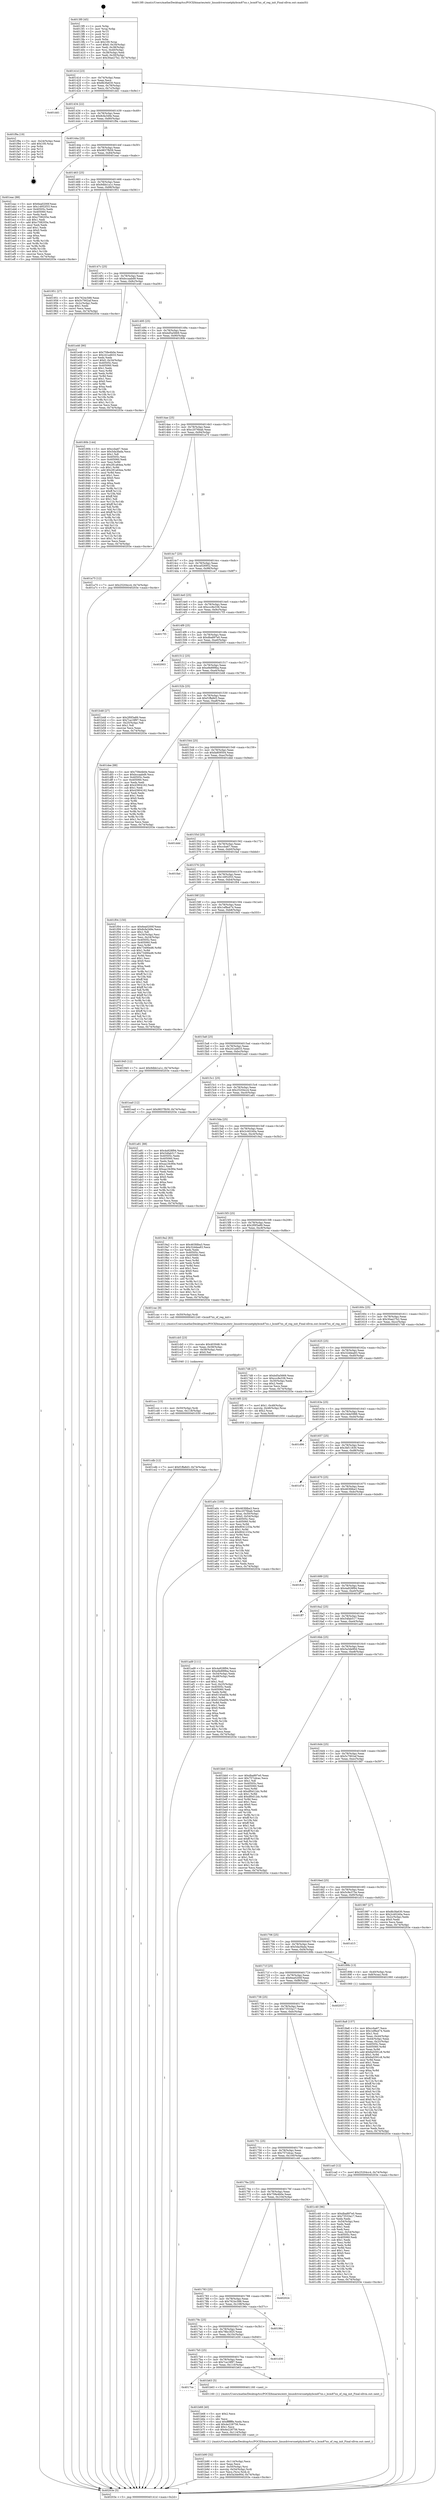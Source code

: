 digraph "0x4013f0" {
  label = "0x4013f0 (/mnt/c/Users/mathe/Desktop/tcc/POCII/binaries/extr_linuxdriversnetphybcm87xx.c_bcm87xx_of_reg_init_Final-ollvm.out::main(0))"
  labelloc = "t"
  node[shape=record]

  Entry [label="",width=0.3,height=0.3,shape=circle,fillcolor=black,style=filled]
  "0x40141d" [label="{
     0x40141d [23]\l
     | [instrs]\l
     &nbsp;&nbsp;0x40141d \<+3\>: mov -0x74(%rbp),%eax\l
     &nbsp;&nbsp;0x401420 \<+2\>: mov %eax,%ecx\l
     &nbsp;&nbsp;0x401422 \<+6\>: sub $0x8b3fa630,%ecx\l
     &nbsp;&nbsp;0x401428 \<+3\>: mov %eax,-0x78(%rbp)\l
     &nbsp;&nbsp;0x40142b \<+3\>: mov %ecx,-0x7c(%rbp)\l
     &nbsp;&nbsp;0x40142e \<+6\>: je 0000000000401dd1 \<main+0x9e1\>\l
  }"]
  "0x401dd1" [label="{
     0x401dd1\l
  }", style=dashed]
  "0x401434" [label="{
     0x401434 [22]\l
     | [instrs]\l
     &nbsp;&nbsp;0x401434 \<+5\>: jmp 0000000000401439 \<main+0x49\>\l
     &nbsp;&nbsp;0x401439 \<+3\>: mov -0x78(%rbp),%eax\l
     &nbsp;&nbsp;0x40143c \<+5\>: sub $0x8cfa349e,%eax\l
     &nbsp;&nbsp;0x401441 \<+3\>: mov %eax,-0x80(%rbp)\l
     &nbsp;&nbsp;0x401444 \<+6\>: je 0000000000401f9a \<main+0xbaa\>\l
  }"]
  Exit [label="",width=0.3,height=0.3,shape=circle,fillcolor=black,style=filled,peripheries=2]
  "0x401f9a" [label="{
     0x401f9a [19]\l
     | [instrs]\l
     &nbsp;&nbsp;0x401f9a \<+3\>: mov -0x24(%rbp),%eax\l
     &nbsp;&nbsp;0x401f9d \<+7\>: add $0x100,%rsp\l
     &nbsp;&nbsp;0x401fa4 \<+1\>: pop %rbx\l
     &nbsp;&nbsp;0x401fa5 \<+2\>: pop %r12\l
     &nbsp;&nbsp;0x401fa7 \<+2\>: pop %r14\l
     &nbsp;&nbsp;0x401fa9 \<+2\>: pop %r15\l
     &nbsp;&nbsp;0x401fab \<+1\>: pop %rbp\l
     &nbsp;&nbsp;0x401fac \<+1\>: ret\l
  }"]
  "0x40144a" [label="{
     0x40144a [25]\l
     | [instrs]\l
     &nbsp;&nbsp;0x40144a \<+5\>: jmp 000000000040144f \<main+0x5f\>\l
     &nbsp;&nbsp;0x40144f \<+3\>: mov -0x78(%rbp),%eax\l
     &nbsp;&nbsp;0x401452 \<+5\>: sub $0x9837fb59,%eax\l
     &nbsp;&nbsp;0x401457 \<+6\>: mov %eax,-0x84(%rbp)\l
     &nbsp;&nbsp;0x40145d \<+6\>: je 0000000000401eac \<main+0xabc\>\l
  }"]
  "0x401cdb" [label="{
     0x401cdb [12]\l
     | [instrs]\l
     &nbsp;&nbsp;0x401cdb \<+7\>: movl $0xf1ffa8d3,-0x74(%rbp)\l
     &nbsp;&nbsp;0x401ce2 \<+5\>: jmp 000000000040203e \<main+0xc4e\>\l
  }"]
  "0x401eac" [label="{
     0x401eac [88]\l
     | [instrs]\l
     &nbsp;&nbsp;0x401eac \<+5\>: mov $0x6ea0200f,%eax\l
     &nbsp;&nbsp;0x401eb1 \<+5\>: mov $0x14952f33,%ecx\l
     &nbsp;&nbsp;0x401eb6 \<+7\>: mov 0x40505c,%edx\l
     &nbsp;&nbsp;0x401ebd \<+7\>: mov 0x405060,%esi\l
     &nbsp;&nbsp;0x401ec4 \<+2\>: mov %edx,%edi\l
     &nbsp;&nbsp;0x401ec6 \<+6\>: sub $0xc708205e,%edi\l
     &nbsp;&nbsp;0x401ecc \<+3\>: sub $0x1,%edi\l
     &nbsp;&nbsp;0x401ecf \<+6\>: add $0xc708205e,%edi\l
     &nbsp;&nbsp;0x401ed5 \<+3\>: imul %edi,%edx\l
     &nbsp;&nbsp;0x401ed8 \<+3\>: and $0x1,%edx\l
     &nbsp;&nbsp;0x401edb \<+3\>: cmp $0x0,%edx\l
     &nbsp;&nbsp;0x401ede \<+4\>: sete %r8b\l
     &nbsp;&nbsp;0x401ee2 \<+3\>: cmp $0xa,%esi\l
     &nbsp;&nbsp;0x401ee5 \<+4\>: setl %r9b\l
     &nbsp;&nbsp;0x401ee9 \<+3\>: mov %r8b,%r10b\l
     &nbsp;&nbsp;0x401eec \<+3\>: and %r9b,%r10b\l
     &nbsp;&nbsp;0x401eef \<+3\>: xor %r9b,%r8b\l
     &nbsp;&nbsp;0x401ef2 \<+3\>: or %r8b,%r10b\l
     &nbsp;&nbsp;0x401ef5 \<+4\>: test $0x1,%r10b\l
     &nbsp;&nbsp;0x401ef9 \<+3\>: cmovne %ecx,%eax\l
     &nbsp;&nbsp;0x401efc \<+3\>: mov %eax,-0x74(%rbp)\l
     &nbsp;&nbsp;0x401eff \<+5\>: jmp 000000000040203e \<main+0xc4e\>\l
  }"]
  "0x401463" [label="{
     0x401463 [25]\l
     | [instrs]\l
     &nbsp;&nbsp;0x401463 \<+5\>: jmp 0000000000401468 \<main+0x78\>\l
     &nbsp;&nbsp;0x401468 \<+3\>: mov -0x78(%rbp),%eax\l
     &nbsp;&nbsp;0x40146b \<+5\>: sub $0x9dbb1a1c,%eax\l
     &nbsp;&nbsp;0x401470 \<+6\>: mov %eax,-0x88(%rbp)\l
     &nbsp;&nbsp;0x401476 \<+6\>: je 0000000000401951 \<main+0x561\>\l
  }"]
  "0x401ccc" [label="{
     0x401ccc [15]\l
     | [instrs]\l
     &nbsp;&nbsp;0x401ccc \<+4\>: mov -0x50(%rbp),%rdi\l
     &nbsp;&nbsp;0x401cd0 \<+6\>: mov %eax,-0x118(%rbp)\l
     &nbsp;&nbsp;0x401cd6 \<+5\>: call 0000000000401030 \<free@plt\>\l
     | [calls]\l
     &nbsp;&nbsp;0x401030 \{1\} (unknown)\l
  }"]
  "0x401951" [label="{
     0x401951 [27]\l
     | [instrs]\l
     &nbsp;&nbsp;0x401951 \<+5\>: mov $0x7624c588,%eax\l
     &nbsp;&nbsp;0x401956 \<+5\>: mov $0x5c7902af,%ecx\l
     &nbsp;&nbsp;0x40195b \<+3\>: mov -0x2c(%rbp),%edx\l
     &nbsp;&nbsp;0x40195e \<+3\>: cmp $0x1,%edx\l
     &nbsp;&nbsp;0x401961 \<+3\>: cmovl %ecx,%eax\l
     &nbsp;&nbsp;0x401964 \<+3\>: mov %eax,-0x74(%rbp)\l
     &nbsp;&nbsp;0x401967 \<+5\>: jmp 000000000040203e \<main+0xc4e\>\l
  }"]
  "0x40147c" [label="{
     0x40147c [25]\l
     | [instrs]\l
     &nbsp;&nbsp;0x40147c \<+5\>: jmp 0000000000401481 \<main+0x91\>\l
     &nbsp;&nbsp;0x401481 \<+3\>: mov -0x78(%rbp),%eax\l
     &nbsp;&nbsp;0x401484 \<+5\>: sub $0xbccaabd9,%eax\l
     &nbsp;&nbsp;0x401489 \<+6\>: mov %eax,-0x8c(%rbp)\l
     &nbsp;&nbsp;0x40148f \<+6\>: je 0000000000401e46 \<main+0xa56\>\l
  }"]
  "0x401cb5" [label="{
     0x401cb5 [23]\l
     | [instrs]\l
     &nbsp;&nbsp;0x401cb5 \<+10\>: movabs $0x4030d6,%rdi\l
     &nbsp;&nbsp;0x401cbf \<+3\>: mov %eax,-0x58(%rbp)\l
     &nbsp;&nbsp;0x401cc2 \<+3\>: mov -0x58(%rbp),%esi\l
     &nbsp;&nbsp;0x401cc5 \<+2\>: mov $0x0,%al\l
     &nbsp;&nbsp;0x401cc7 \<+5\>: call 0000000000401040 \<printf@plt\>\l
     | [calls]\l
     &nbsp;&nbsp;0x401040 \{1\} (unknown)\l
  }"]
  "0x401e46" [label="{
     0x401e46 [90]\l
     | [instrs]\l
     &nbsp;&nbsp;0x401e46 \<+5\>: mov $0x758e4b0e,%eax\l
     &nbsp;&nbsp;0x401e4b \<+5\>: mov $0x241a4633,%ecx\l
     &nbsp;&nbsp;0x401e50 \<+2\>: xor %edx,%edx\l
     &nbsp;&nbsp;0x401e52 \<+7\>: movl $0x0,-0x34(%rbp)\l
     &nbsp;&nbsp;0x401e59 \<+7\>: mov 0x40505c,%esi\l
     &nbsp;&nbsp;0x401e60 \<+7\>: mov 0x405060,%edi\l
     &nbsp;&nbsp;0x401e67 \<+3\>: sub $0x1,%edx\l
     &nbsp;&nbsp;0x401e6a \<+3\>: mov %esi,%r8d\l
     &nbsp;&nbsp;0x401e6d \<+3\>: add %edx,%r8d\l
     &nbsp;&nbsp;0x401e70 \<+4\>: imul %r8d,%esi\l
     &nbsp;&nbsp;0x401e74 \<+3\>: and $0x1,%esi\l
     &nbsp;&nbsp;0x401e77 \<+3\>: cmp $0x0,%esi\l
     &nbsp;&nbsp;0x401e7a \<+4\>: sete %r9b\l
     &nbsp;&nbsp;0x401e7e \<+3\>: cmp $0xa,%edi\l
     &nbsp;&nbsp;0x401e81 \<+4\>: setl %r10b\l
     &nbsp;&nbsp;0x401e85 \<+3\>: mov %r9b,%r11b\l
     &nbsp;&nbsp;0x401e88 \<+3\>: and %r10b,%r11b\l
     &nbsp;&nbsp;0x401e8b \<+3\>: xor %r10b,%r9b\l
     &nbsp;&nbsp;0x401e8e \<+3\>: or %r9b,%r11b\l
     &nbsp;&nbsp;0x401e91 \<+4\>: test $0x1,%r11b\l
     &nbsp;&nbsp;0x401e95 \<+3\>: cmovne %ecx,%eax\l
     &nbsp;&nbsp;0x401e98 \<+3\>: mov %eax,-0x74(%rbp)\l
     &nbsp;&nbsp;0x401e9b \<+5\>: jmp 000000000040203e \<main+0xc4e\>\l
  }"]
  "0x401495" [label="{
     0x401495 [25]\l
     | [instrs]\l
     &nbsp;&nbsp;0x401495 \<+5\>: jmp 000000000040149a \<main+0xaa\>\l
     &nbsp;&nbsp;0x40149a \<+3\>: mov -0x78(%rbp),%eax\l
     &nbsp;&nbsp;0x40149d \<+5\>: sub $0xbd5a5669,%eax\l
     &nbsp;&nbsp;0x4014a2 \<+6\>: mov %eax,-0x90(%rbp)\l
     &nbsp;&nbsp;0x4014a8 \<+6\>: je 000000000040180b \<main+0x41b\>\l
  }"]
  "0x401b90" [label="{
     0x401b90 [32]\l
     | [instrs]\l
     &nbsp;&nbsp;0x401b90 \<+6\>: mov -0x114(%rbp),%ecx\l
     &nbsp;&nbsp;0x401b96 \<+3\>: imul %eax,%ecx\l
     &nbsp;&nbsp;0x401b99 \<+4\>: mov -0x50(%rbp),%rsi\l
     &nbsp;&nbsp;0x401b9d \<+4\>: movslq -0x54(%rbp),%rdi\l
     &nbsp;&nbsp;0x401ba1 \<+3\>: mov %ecx,(%rsi,%rdi,4)\l
     &nbsp;&nbsp;0x401ba4 \<+7\>: movl $0x5a3de90d,-0x74(%rbp)\l
     &nbsp;&nbsp;0x401bab \<+5\>: jmp 000000000040203e \<main+0xc4e\>\l
  }"]
  "0x40180b" [label="{
     0x40180b [144]\l
     | [instrs]\l
     &nbsp;&nbsp;0x40180b \<+5\>: mov $0xccba67,%eax\l
     &nbsp;&nbsp;0x401810 \<+5\>: mov $0x5da3fada,%ecx\l
     &nbsp;&nbsp;0x401815 \<+2\>: mov $0x1,%dl\l
     &nbsp;&nbsp;0x401817 \<+7\>: mov 0x40505c,%esi\l
     &nbsp;&nbsp;0x40181e \<+7\>: mov 0x405060,%edi\l
     &nbsp;&nbsp;0x401825 \<+3\>: mov %esi,%r8d\l
     &nbsp;&nbsp;0x401828 \<+7\>: sub $0x281a64ea,%r8d\l
     &nbsp;&nbsp;0x40182f \<+4\>: sub $0x1,%r8d\l
     &nbsp;&nbsp;0x401833 \<+7\>: add $0x281a64ea,%r8d\l
     &nbsp;&nbsp;0x40183a \<+4\>: imul %r8d,%esi\l
     &nbsp;&nbsp;0x40183e \<+3\>: and $0x1,%esi\l
     &nbsp;&nbsp;0x401841 \<+3\>: cmp $0x0,%esi\l
     &nbsp;&nbsp;0x401844 \<+4\>: sete %r9b\l
     &nbsp;&nbsp;0x401848 \<+3\>: cmp $0xa,%edi\l
     &nbsp;&nbsp;0x40184b \<+4\>: setl %r10b\l
     &nbsp;&nbsp;0x40184f \<+3\>: mov %r9b,%r11b\l
     &nbsp;&nbsp;0x401852 \<+4\>: xor $0xff,%r11b\l
     &nbsp;&nbsp;0x401856 \<+3\>: mov %r10b,%bl\l
     &nbsp;&nbsp;0x401859 \<+3\>: xor $0xff,%bl\l
     &nbsp;&nbsp;0x40185c \<+3\>: xor $0x1,%dl\l
     &nbsp;&nbsp;0x40185f \<+3\>: mov %r11b,%r14b\l
     &nbsp;&nbsp;0x401862 \<+4\>: and $0xff,%r14b\l
     &nbsp;&nbsp;0x401866 \<+3\>: and %dl,%r9b\l
     &nbsp;&nbsp;0x401869 \<+3\>: mov %bl,%r15b\l
     &nbsp;&nbsp;0x40186c \<+4\>: and $0xff,%r15b\l
     &nbsp;&nbsp;0x401870 \<+3\>: and %dl,%r10b\l
     &nbsp;&nbsp;0x401873 \<+3\>: or %r9b,%r14b\l
     &nbsp;&nbsp;0x401876 \<+3\>: or %r10b,%r15b\l
     &nbsp;&nbsp;0x401879 \<+3\>: xor %r15b,%r14b\l
     &nbsp;&nbsp;0x40187c \<+3\>: or %bl,%r11b\l
     &nbsp;&nbsp;0x40187f \<+4\>: xor $0xff,%r11b\l
     &nbsp;&nbsp;0x401883 \<+3\>: or $0x1,%dl\l
     &nbsp;&nbsp;0x401886 \<+3\>: and %dl,%r11b\l
     &nbsp;&nbsp;0x401889 \<+3\>: or %r11b,%r14b\l
     &nbsp;&nbsp;0x40188c \<+4\>: test $0x1,%r14b\l
     &nbsp;&nbsp;0x401890 \<+3\>: cmovne %ecx,%eax\l
     &nbsp;&nbsp;0x401893 \<+3\>: mov %eax,-0x74(%rbp)\l
     &nbsp;&nbsp;0x401896 \<+5\>: jmp 000000000040203e \<main+0xc4e\>\l
  }"]
  "0x4014ae" [label="{
     0x4014ae [25]\l
     | [instrs]\l
     &nbsp;&nbsp;0x4014ae \<+5\>: jmp 00000000004014b3 \<main+0xc3\>\l
     &nbsp;&nbsp;0x4014b3 \<+3\>: mov -0x78(%rbp),%eax\l
     &nbsp;&nbsp;0x4014b6 \<+5\>: sub $0xc2076bab,%eax\l
     &nbsp;&nbsp;0x4014bb \<+6\>: mov %eax,-0x94(%rbp)\l
     &nbsp;&nbsp;0x4014c1 \<+6\>: je 0000000000401a75 \<main+0x685\>\l
  }"]
  "0x401b68" [label="{
     0x401b68 [40]\l
     | [instrs]\l
     &nbsp;&nbsp;0x401b68 \<+5\>: mov $0x2,%ecx\l
     &nbsp;&nbsp;0x401b6d \<+1\>: cltd\l
     &nbsp;&nbsp;0x401b6e \<+2\>: idiv %ecx\l
     &nbsp;&nbsp;0x401b70 \<+6\>: imul $0xfffffffe,%edx,%ecx\l
     &nbsp;&nbsp;0x401b76 \<+6\>: add $0x4e228756,%ecx\l
     &nbsp;&nbsp;0x401b7c \<+3\>: add $0x1,%ecx\l
     &nbsp;&nbsp;0x401b7f \<+6\>: sub $0x4e228756,%ecx\l
     &nbsp;&nbsp;0x401b85 \<+6\>: mov %ecx,-0x114(%rbp)\l
     &nbsp;&nbsp;0x401b8b \<+5\>: call 0000000000401160 \<next_i\>\l
     | [calls]\l
     &nbsp;&nbsp;0x401160 \{1\} (/mnt/c/Users/mathe/Desktop/tcc/POCII/binaries/extr_linuxdriversnetphybcm87xx.c_bcm87xx_of_reg_init_Final-ollvm.out::next_i)\l
  }"]
  "0x401a75" [label="{
     0x401a75 [12]\l
     | [instrs]\l
     &nbsp;&nbsp;0x401a75 \<+7\>: movl $0x25204cc4,-0x74(%rbp)\l
     &nbsp;&nbsp;0x401a7c \<+5\>: jmp 000000000040203e \<main+0xc4e\>\l
  }"]
  "0x4014c7" [label="{
     0x4014c7 [25]\l
     | [instrs]\l
     &nbsp;&nbsp;0x4014c7 \<+5\>: jmp 00000000004014cc \<main+0xdc\>\l
     &nbsp;&nbsp;0x4014cc \<+3\>: mov -0x78(%rbp),%eax\l
     &nbsp;&nbsp;0x4014cf \<+5\>: sub $0xca026952,%eax\l
     &nbsp;&nbsp;0x4014d4 \<+6\>: mov %eax,-0x98(%rbp)\l
     &nbsp;&nbsp;0x4014da \<+6\>: je 0000000000401ce7 \<main+0x8f7\>\l
  }"]
  "0x4017ce" [label="{
     0x4017ce\l
  }", style=dashed]
  "0x401ce7" [label="{
     0x401ce7\l
  }", style=dashed]
  "0x4014e0" [label="{
     0x4014e0 [25]\l
     | [instrs]\l
     &nbsp;&nbsp;0x4014e0 \<+5\>: jmp 00000000004014e5 \<main+0xf5\>\l
     &nbsp;&nbsp;0x4014e5 \<+3\>: mov -0x78(%rbp),%eax\l
     &nbsp;&nbsp;0x4014e8 \<+5\>: sub $0xccc8e338,%eax\l
     &nbsp;&nbsp;0x4014ed \<+6\>: mov %eax,-0x9c(%rbp)\l
     &nbsp;&nbsp;0x4014f3 \<+6\>: je 00000000004017f3 \<main+0x403\>\l
  }"]
  "0x401b63" [label="{
     0x401b63 [5]\l
     | [instrs]\l
     &nbsp;&nbsp;0x401b63 \<+5\>: call 0000000000401160 \<next_i\>\l
     | [calls]\l
     &nbsp;&nbsp;0x401160 \{1\} (/mnt/c/Users/mathe/Desktop/tcc/POCII/binaries/extr_linuxdriversnetphybcm87xx.c_bcm87xx_of_reg_init_Final-ollvm.out::next_i)\l
  }"]
  "0x4017f3" [label="{
     0x4017f3\l
  }", style=dashed]
  "0x4014f9" [label="{
     0x4014f9 [25]\l
     | [instrs]\l
     &nbsp;&nbsp;0x4014f9 \<+5\>: jmp 00000000004014fe \<main+0x10e\>\l
     &nbsp;&nbsp;0x4014fe \<+3\>: mov -0x78(%rbp),%eax\l
     &nbsp;&nbsp;0x401501 \<+5\>: sub $0xdba897e0,%eax\l
     &nbsp;&nbsp;0x401506 \<+6\>: mov %eax,-0xa0(%rbp)\l
     &nbsp;&nbsp;0x40150c \<+6\>: je 0000000000402003 \<main+0xc13\>\l
  }"]
  "0x4017b5" [label="{
     0x4017b5 [25]\l
     | [instrs]\l
     &nbsp;&nbsp;0x4017b5 \<+5\>: jmp 00000000004017ba \<main+0x3ca\>\l
     &nbsp;&nbsp;0x4017ba \<+3\>: mov -0x78(%rbp),%eax\l
     &nbsp;&nbsp;0x4017bd \<+5\>: sub $0x7ca19f97,%eax\l
     &nbsp;&nbsp;0x4017c2 \<+6\>: mov %eax,-0x110(%rbp)\l
     &nbsp;&nbsp;0x4017c8 \<+6\>: je 0000000000401b63 \<main+0x773\>\l
  }"]
  "0x402003" [label="{
     0x402003\l
  }", style=dashed]
  "0x401512" [label="{
     0x401512 [25]\l
     | [instrs]\l
     &nbsp;&nbsp;0x401512 \<+5\>: jmp 0000000000401517 \<main+0x127\>\l
     &nbsp;&nbsp;0x401517 \<+3\>: mov -0x78(%rbp),%eax\l
     &nbsp;&nbsp;0x40151a \<+5\>: sub $0xe9e899ba,%eax\l
     &nbsp;&nbsp;0x40151f \<+6\>: mov %eax,-0xa4(%rbp)\l
     &nbsp;&nbsp;0x401525 \<+6\>: je 0000000000401b48 \<main+0x758\>\l
  }"]
  "0x401d30" [label="{
     0x401d30\l
  }", style=dashed]
  "0x401b48" [label="{
     0x401b48 [27]\l
     | [instrs]\l
     &nbsp;&nbsp;0x401b48 \<+5\>: mov $0x2f0f3a89,%eax\l
     &nbsp;&nbsp;0x401b4d \<+5\>: mov $0x7ca19f97,%ecx\l
     &nbsp;&nbsp;0x401b52 \<+3\>: mov -0x25(%rbp),%dl\l
     &nbsp;&nbsp;0x401b55 \<+3\>: test $0x1,%dl\l
     &nbsp;&nbsp;0x401b58 \<+3\>: cmovne %ecx,%eax\l
     &nbsp;&nbsp;0x401b5b \<+3\>: mov %eax,-0x74(%rbp)\l
     &nbsp;&nbsp;0x401b5e \<+5\>: jmp 000000000040203e \<main+0xc4e\>\l
  }"]
  "0x40152b" [label="{
     0x40152b [25]\l
     | [instrs]\l
     &nbsp;&nbsp;0x40152b \<+5\>: jmp 0000000000401530 \<main+0x140\>\l
     &nbsp;&nbsp;0x401530 \<+3\>: mov -0x78(%rbp),%eax\l
     &nbsp;&nbsp;0x401533 \<+5\>: sub $0xf1ffa8d3,%eax\l
     &nbsp;&nbsp;0x401538 \<+6\>: mov %eax,-0xa8(%rbp)\l
     &nbsp;&nbsp;0x40153e \<+6\>: je 0000000000401dee \<main+0x9fe\>\l
  }"]
  "0x40179c" [label="{
     0x40179c [25]\l
     | [instrs]\l
     &nbsp;&nbsp;0x40179c \<+5\>: jmp 00000000004017a1 \<main+0x3b1\>\l
     &nbsp;&nbsp;0x4017a1 \<+3\>: mov -0x78(%rbp),%eax\l
     &nbsp;&nbsp;0x4017a4 \<+5\>: sub $0x78bc3f25,%eax\l
     &nbsp;&nbsp;0x4017a9 \<+6\>: mov %eax,-0x10c(%rbp)\l
     &nbsp;&nbsp;0x4017af \<+6\>: je 0000000000401d30 \<main+0x940\>\l
  }"]
  "0x401dee" [label="{
     0x401dee [88]\l
     | [instrs]\l
     &nbsp;&nbsp;0x401dee \<+5\>: mov $0x758e4b0e,%eax\l
     &nbsp;&nbsp;0x401df3 \<+5\>: mov $0xbccaabd9,%ecx\l
     &nbsp;&nbsp;0x401df8 \<+7\>: mov 0x40505c,%edx\l
     &nbsp;&nbsp;0x401dff \<+7\>: mov 0x405060,%esi\l
     &nbsp;&nbsp;0x401e06 \<+2\>: mov %edx,%edi\l
     &nbsp;&nbsp;0x401e08 \<+6\>: add $0x43904162,%edi\l
     &nbsp;&nbsp;0x401e0e \<+3\>: sub $0x1,%edi\l
     &nbsp;&nbsp;0x401e11 \<+6\>: sub $0x43904162,%edi\l
     &nbsp;&nbsp;0x401e17 \<+3\>: imul %edi,%edx\l
     &nbsp;&nbsp;0x401e1a \<+3\>: and $0x1,%edx\l
     &nbsp;&nbsp;0x401e1d \<+3\>: cmp $0x0,%edx\l
     &nbsp;&nbsp;0x401e20 \<+4\>: sete %r8b\l
     &nbsp;&nbsp;0x401e24 \<+3\>: cmp $0xa,%esi\l
     &nbsp;&nbsp;0x401e27 \<+4\>: setl %r9b\l
     &nbsp;&nbsp;0x401e2b \<+3\>: mov %r8b,%r10b\l
     &nbsp;&nbsp;0x401e2e \<+3\>: and %r9b,%r10b\l
     &nbsp;&nbsp;0x401e31 \<+3\>: xor %r9b,%r8b\l
     &nbsp;&nbsp;0x401e34 \<+3\>: or %r8b,%r10b\l
     &nbsp;&nbsp;0x401e37 \<+4\>: test $0x1,%r10b\l
     &nbsp;&nbsp;0x401e3b \<+3\>: cmovne %ecx,%eax\l
     &nbsp;&nbsp;0x401e3e \<+3\>: mov %eax,-0x74(%rbp)\l
     &nbsp;&nbsp;0x401e41 \<+5\>: jmp 000000000040203e \<main+0xc4e\>\l
  }"]
  "0x401544" [label="{
     0x401544 [25]\l
     | [instrs]\l
     &nbsp;&nbsp;0x401544 \<+5\>: jmp 0000000000401549 \<main+0x159\>\l
     &nbsp;&nbsp;0x401549 \<+3\>: mov -0x78(%rbp),%eax\l
     &nbsp;&nbsp;0x40154c \<+5\>: sub $0xfa809504,%eax\l
     &nbsp;&nbsp;0x401551 \<+6\>: mov %eax,-0xac(%rbp)\l
     &nbsp;&nbsp;0x401557 \<+6\>: je 0000000000401ddd \<main+0x9ed\>\l
  }"]
  "0x40196c" [label="{
     0x40196c\l
  }", style=dashed]
  "0x401ddd" [label="{
     0x401ddd\l
  }", style=dashed]
  "0x40155d" [label="{
     0x40155d [25]\l
     | [instrs]\l
     &nbsp;&nbsp;0x40155d \<+5\>: jmp 0000000000401562 \<main+0x172\>\l
     &nbsp;&nbsp;0x401562 \<+3\>: mov -0x78(%rbp),%eax\l
     &nbsp;&nbsp;0x401565 \<+5\>: sub $0xccba67,%eax\l
     &nbsp;&nbsp;0x40156a \<+6\>: mov %eax,-0xb0(%rbp)\l
     &nbsp;&nbsp;0x401570 \<+6\>: je 0000000000401fad \<main+0xbbd\>\l
  }"]
  "0x401783" [label="{
     0x401783 [25]\l
     | [instrs]\l
     &nbsp;&nbsp;0x401783 \<+5\>: jmp 0000000000401788 \<main+0x398\>\l
     &nbsp;&nbsp;0x401788 \<+3\>: mov -0x78(%rbp),%eax\l
     &nbsp;&nbsp;0x40178b \<+5\>: sub $0x7624c588,%eax\l
     &nbsp;&nbsp;0x401790 \<+6\>: mov %eax,-0x108(%rbp)\l
     &nbsp;&nbsp;0x401796 \<+6\>: je 000000000040196c \<main+0x57c\>\l
  }"]
  "0x401fad" [label="{
     0x401fad\l
  }", style=dashed]
  "0x401576" [label="{
     0x401576 [25]\l
     | [instrs]\l
     &nbsp;&nbsp;0x401576 \<+5\>: jmp 000000000040157b \<main+0x18b\>\l
     &nbsp;&nbsp;0x40157b \<+3\>: mov -0x78(%rbp),%eax\l
     &nbsp;&nbsp;0x40157e \<+5\>: sub $0x14952f33,%eax\l
     &nbsp;&nbsp;0x401583 \<+6\>: mov %eax,-0xb4(%rbp)\l
     &nbsp;&nbsp;0x401589 \<+6\>: je 0000000000401f04 \<main+0xb14\>\l
  }"]
  "0x402024" [label="{
     0x402024\l
  }", style=dashed]
  "0x401f04" [label="{
     0x401f04 [150]\l
     | [instrs]\l
     &nbsp;&nbsp;0x401f04 \<+5\>: mov $0x6ea0200f,%eax\l
     &nbsp;&nbsp;0x401f09 \<+5\>: mov $0x8cfa349e,%ecx\l
     &nbsp;&nbsp;0x401f0e \<+2\>: mov $0x1,%dl\l
     &nbsp;&nbsp;0x401f10 \<+3\>: mov -0x34(%rbp),%esi\l
     &nbsp;&nbsp;0x401f13 \<+3\>: mov %esi,-0x24(%rbp)\l
     &nbsp;&nbsp;0x401f16 \<+7\>: mov 0x40505c,%esi\l
     &nbsp;&nbsp;0x401f1d \<+7\>: mov 0x405060,%edi\l
     &nbsp;&nbsp;0x401f24 \<+3\>: mov %esi,%r8d\l
     &nbsp;&nbsp;0x401f27 \<+7\>: add $0x73490ed6,%r8d\l
     &nbsp;&nbsp;0x401f2e \<+4\>: sub $0x1,%r8d\l
     &nbsp;&nbsp;0x401f32 \<+7\>: sub $0x73490ed6,%r8d\l
     &nbsp;&nbsp;0x401f39 \<+4\>: imul %r8d,%esi\l
     &nbsp;&nbsp;0x401f3d \<+3\>: and $0x1,%esi\l
     &nbsp;&nbsp;0x401f40 \<+3\>: cmp $0x0,%esi\l
     &nbsp;&nbsp;0x401f43 \<+4\>: sete %r9b\l
     &nbsp;&nbsp;0x401f47 \<+3\>: cmp $0xa,%edi\l
     &nbsp;&nbsp;0x401f4a \<+4\>: setl %r10b\l
     &nbsp;&nbsp;0x401f4e \<+3\>: mov %r9b,%r11b\l
     &nbsp;&nbsp;0x401f51 \<+4\>: xor $0xff,%r11b\l
     &nbsp;&nbsp;0x401f55 \<+3\>: mov %r10b,%bl\l
     &nbsp;&nbsp;0x401f58 \<+3\>: xor $0xff,%bl\l
     &nbsp;&nbsp;0x401f5b \<+3\>: xor $0x1,%dl\l
     &nbsp;&nbsp;0x401f5e \<+3\>: mov %r11b,%r14b\l
     &nbsp;&nbsp;0x401f61 \<+4\>: and $0xff,%r14b\l
     &nbsp;&nbsp;0x401f65 \<+3\>: and %dl,%r9b\l
     &nbsp;&nbsp;0x401f68 \<+3\>: mov %bl,%r15b\l
     &nbsp;&nbsp;0x401f6b \<+4\>: and $0xff,%r15b\l
     &nbsp;&nbsp;0x401f6f \<+3\>: and %dl,%r10b\l
     &nbsp;&nbsp;0x401f72 \<+3\>: or %r9b,%r14b\l
     &nbsp;&nbsp;0x401f75 \<+3\>: or %r10b,%r15b\l
     &nbsp;&nbsp;0x401f78 \<+3\>: xor %r15b,%r14b\l
     &nbsp;&nbsp;0x401f7b \<+3\>: or %bl,%r11b\l
     &nbsp;&nbsp;0x401f7e \<+4\>: xor $0xff,%r11b\l
     &nbsp;&nbsp;0x401f82 \<+3\>: or $0x1,%dl\l
     &nbsp;&nbsp;0x401f85 \<+3\>: and %dl,%r11b\l
     &nbsp;&nbsp;0x401f88 \<+3\>: or %r11b,%r14b\l
     &nbsp;&nbsp;0x401f8b \<+4\>: test $0x1,%r14b\l
     &nbsp;&nbsp;0x401f8f \<+3\>: cmovne %ecx,%eax\l
     &nbsp;&nbsp;0x401f92 \<+3\>: mov %eax,-0x74(%rbp)\l
     &nbsp;&nbsp;0x401f95 \<+5\>: jmp 000000000040203e \<main+0xc4e\>\l
  }"]
  "0x40158f" [label="{
     0x40158f [25]\l
     | [instrs]\l
     &nbsp;&nbsp;0x40158f \<+5\>: jmp 0000000000401594 \<main+0x1a4\>\l
     &nbsp;&nbsp;0x401594 \<+3\>: mov -0x78(%rbp),%eax\l
     &nbsp;&nbsp;0x401597 \<+5\>: sub $0x1ef8a474,%eax\l
     &nbsp;&nbsp;0x40159c \<+6\>: mov %eax,-0xb8(%rbp)\l
     &nbsp;&nbsp;0x4015a2 \<+6\>: je 0000000000401945 \<main+0x555\>\l
  }"]
  "0x40176a" [label="{
     0x40176a [25]\l
     | [instrs]\l
     &nbsp;&nbsp;0x40176a \<+5\>: jmp 000000000040176f \<main+0x37f\>\l
     &nbsp;&nbsp;0x40176f \<+3\>: mov -0x78(%rbp),%eax\l
     &nbsp;&nbsp;0x401772 \<+5\>: sub $0x758e4b0e,%eax\l
     &nbsp;&nbsp;0x401777 \<+6\>: mov %eax,-0x104(%rbp)\l
     &nbsp;&nbsp;0x40177d \<+6\>: je 0000000000402024 \<main+0xc34\>\l
  }"]
  "0x401945" [label="{
     0x401945 [12]\l
     | [instrs]\l
     &nbsp;&nbsp;0x401945 \<+7\>: movl $0x9dbb1a1c,-0x74(%rbp)\l
     &nbsp;&nbsp;0x40194c \<+5\>: jmp 000000000040203e \<main+0xc4e\>\l
  }"]
  "0x4015a8" [label="{
     0x4015a8 [25]\l
     | [instrs]\l
     &nbsp;&nbsp;0x4015a8 \<+5\>: jmp 00000000004015ad \<main+0x1bd\>\l
     &nbsp;&nbsp;0x4015ad \<+3\>: mov -0x78(%rbp),%eax\l
     &nbsp;&nbsp;0x4015b0 \<+5\>: sub $0x241a4633,%eax\l
     &nbsp;&nbsp;0x4015b5 \<+6\>: mov %eax,-0xbc(%rbp)\l
     &nbsp;&nbsp;0x4015bb \<+6\>: je 0000000000401ea0 \<main+0xab0\>\l
  }"]
  "0x401c40" [label="{
     0x401c40 [96]\l
     | [instrs]\l
     &nbsp;&nbsp;0x401c40 \<+5\>: mov $0xdba897e0,%eax\l
     &nbsp;&nbsp;0x401c45 \<+5\>: mov $0x73533a17,%ecx\l
     &nbsp;&nbsp;0x401c4a \<+2\>: xor %edx,%edx\l
     &nbsp;&nbsp;0x401c4c \<+3\>: mov -0x54(%rbp),%esi\l
     &nbsp;&nbsp;0x401c4f \<+2\>: mov %edx,%edi\l
     &nbsp;&nbsp;0x401c51 \<+3\>: sub $0x1,%edi\l
     &nbsp;&nbsp;0x401c54 \<+2\>: sub %edi,%esi\l
     &nbsp;&nbsp;0x401c56 \<+3\>: mov %esi,-0x54(%rbp)\l
     &nbsp;&nbsp;0x401c59 \<+7\>: mov 0x40505c,%esi\l
     &nbsp;&nbsp;0x401c60 \<+7\>: mov 0x405060,%edi\l
     &nbsp;&nbsp;0x401c67 \<+3\>: sub $0x1,%edx\l
     &nbsp;&nbsp;0x401c6a \<+3\>: mov %esi,%r8d\l
     &nbsp;&nbsp;0x401c6d \<+3\>: add %edx,%r8d\l
     &nbsp;&nbsp;0x401c70 \<+4\>: imul %r8d,%esi\l
     &nbsp;&nbsp;0x401c74 \<+3\>: and $0x1,%esi\l
     &nbsp;&nbsp;0x401c77 \<+3\>: cmp $0x0,%esi\l
     &nbsp;&nbsp;0x401c7a \<+4\>: sete %r9b\l
     &nbsp;&nbsp;0x401c7e \<+3\>: cmp $0xa,%edi\l
     &nbsp;&nbsp;0x401c81 \<+4\>: setl %r10b\l
     &nbsp;&nbsp;0x401c85 \<+3\>: mov %r9b,%r11b\l
     &nbsp;&nbsp;0x401c88 \<+3\>: and %r10b,%r11b\l
     &nbsp;&nbsp;0x401c8b \<+3\>: xor %r10b,%r9b\l
     &nbsp;&nbsp;0x401c8e \<+3\>: or %r9b,%r11b\l
     &nbsp;&nbsp;0x401c91 \<+4\>: test $0x1,%r11b\l
     &nbsp;&nbsp;0x401c95 \<+3\>: cmovne %ecx,%eax\l
     &nbsp;&nbsp;0x401c98 \<+3\>: mov %eax,-0x74(%rbp)\l
     &nbsp;&nbsp;0x401c9b \<+5\>: jmp 000000000040203e \<main+0xc4e\>\l
  }"]
  "0x401ea0" [label="{
     0x401ea0 [12]\l
     | [instrs]\l
     &nbsp;&nbsp;0x401ea0 \<+7\>: movl $0x9837fb59,-0x74(%rbp)\l
     &nbsp;&nbsp;0x401ea7 \<+5\>: jmp 000000000040203e \<main+0xc4e\>\l
  }"]
  "0x4015c1" [label="{
     0x4015c1 [25]\l
     | [instrs]\l
     &nbsp;&nbsp;0x4015c1 \<+5\>: jmp 00000000004015c6 \<main+0x1d6\>\l
     &nbsp;&nbsp;0x4015c6 \<+3\>: mov -0x78(%rbp),%eax\l
     &nbsp;&nbsp;0x4015c9 \<+5\>: sub $0x25204cc4,%eax\l
     &nbsp;&nbsp;0x4015ce \<+6\>: mov %eax,-0xc0(%rbp)\l
     &nbsp;&nbsp;0x4015d4 \<+6\>: je 0000000000401a81 \<main+0x691\>\l
  }"]
  "0x401751" [label="{
     0x401751 [25]\l
     | [instrs]\l
     &nbsp;&nbsp;0x401751 \<+5\>: jmp 0000000000401756 \<main+0x366\>\l
     &nbsp;&nbsp;0x401756 \<+3\>: mov -0x78(%rbp),%eax\l
     &nbsp;&nbsp;0x401759 \<+5\>: sub $0x757cdcac,%eax\l
     &nbsp;&nbsp;0x40175e \<+6\>: mov %eax,-0x100(%rbp)\l
     &nbsp;&nbsp;0x401764 \<+6\>: je 0000000000401c40 \<main+0x850\>\l
  }"]
  "0x401a81" [label="{
     0x401a81 [88]\l
     | [instrs]\l
     &nbsp;&nbsp;0x401a81 \<+5\>: mov $0x4a928f94,%eax\l
     &nbsp;&nbsp;0x401a86 \<+5\>: mov $0x54fab517,%ecx\l
     &nbsp;&nbsp;0x401a8b \<+7\>: mov 0x40505c,%edx\l
     &nbsp;&nbsp;0x401a92 \<+7\>: mov 0x405060,%esi\l
     &nbsp;&nbsp;0x401a99 \<+2\>: mov %edx,%edi\l
     &nbsp;&nbsp;0x401a9b \<+6\>: sub $0xaa18c90e,%edi\l
     &nbsp;&nbsp;0x401aa1 \<+3\>: sub $0x1,%edi\l
     &nbsp;&nbsp;0x401aa4 \<+6\>: add $0xaa18c90e,%edi\l
     &nbsp;&nbsp;0x401aaa \<+3\>: imul %edi,%edx\l
     &nbsp;&nbsp;0x401aad \<+3\>: and $0x1,%edx\l
     &nbsp;&nbsp;0x401ab0 \<+3\>: cmp $0x0,%edx\l
     &nbsp;&nbsp;0x401ab3 \<+4\>: sete %r8b\l
     &nbsp;&nbsp;0x401ab7 \<+3\>: cmp $0xa,%esi\l
     &nbsp;&nbsp;0x401aba \<+4\>: setl %r9b\l
     &nbsp;&nbsp;0x401abe \<+3\>: mov %r8b,%r10b\l
     &nbsp;&nbsp;0x401ac1 \<+3\>: and %r9b,%r10b\l
     &nbsp;&nbsp;0x401ac4 \<+3\>: xor %r9b,%r8b\l
     &nbsp;&nbsp;0x401ac7 \<+3\>: or %r8b,%r10b\l
     &nbsp;&nbsp;0x401aca \<+4\>: test $0x1,%r10b\l
     &nbsp;&nbsp;0x401ace \<+3\>: cmovne %ecx,%eax\l
     &nbsp;&nbsp;0x401ad1 \<+3\>: mov %eax,-0x74(%rbp)\l
     &nbsp;&nbsp;0x401ad4 \<+5\>: jmp 000000000040203e \<main+0xc4e\>\l
  }"]
  "0x4015da" [label="{
     0x4015da [25]\l
     | [instrs]\l
     &nbsp;&nbsp;0x4015da \<+5\>: jmp 00000000004015df \<main+0x1ef\>\l
     &nbsp;&nbsp;0x4015df \<+3\>: mov -0x78(%rbp),%eax\l
     &nbsp;&nbsp;0x4015e2 \<+5\>: sub $0x2c40240a,%eax\l
     &nbsp;&nbsp;0x4015e7 \<+6\>: mov %eax,-0xc4(%rbp)\l
     &nbsp;&nbsp;0x4015ed \<+6\>: je 00000000004019a2 \<main+0x5b2\>\l
  }"]
  "0x401ca0" [label="{
     0x401ca0 [12]\l
     | [instrs]\l
     &nbsp;&nbsp;0x401ca0 \<+7\>: movl $0x25204cc4,-0x74(%rbp)\l
     &nbsp;&nbsp;0x401ca7 \<+5\>: jmp 000000000040203e \<main+0xc4e\>\l
  }"]
  "0x4019a2" [label="{
     0x4019a2 [83]\l
     | [instrs]\l
     &nbsp;&nbsp;0x4019a2 \<+5\>: mov $0x463fdba3,%eax\l
     &nbsp;&nbsp;0x4019a7 \<+5\>: mov $0x32ddea83,%ecx\l
     &nbsp;&nbsp;0x4019ac \<+2\>: xor %edx,%edx\l
     &nbsp;&nbsp;0x4019ae \<+7\>: mov 0x40505c,%esi\l
     &nbsp;&nbsp;0x4019b5 \<+7\>: mov 0x405060,%edi\l
     &nbsp;&nbsp;0x4019bc \<+3\>: sub $0x1,%edx\l
     &nbsp;&nbsp;0x4019bf \<+3\>: mov %esi,%r8d\l
     &nbsp;&nbsp;0x4019c2 \<+3\>: add %edx,%r8d\l
     &nbsp;&nbsp;0x4019c5 \<+4\>: imul %r8d,%esi\l
     &nbsp;&nbsp;0x4019c9 \<+3\>: and $0x1,%esi\l
     &nbsp;&nbsp;0x4019cc \<+3\>: cmp $0x0,%esi\l
     &nbsp;&nbsp;0x4019cf \<+4\>: sete %r9b\l
     &nbsp;&nbsp;0x4019d3 \<+3\>: cmp $0xa,%edi\l
     &nbsp;&nbsp;0x4019d6 \<+4\>: setl %r10b\l
     &nbsp;&nbsp;0x4019da \<+3\>: mov %r9b,%r11b\l
     &nbsp;&nbsp;0x4019dd \<+3\>: and %r10b,%r11b\l
     &nbsp;&nbsp;0x4019e0 \<+3\>: xor %r10b,%r9b\l
     &nbsp;&nbsp;0x4019e3 \<+3\>: or %r9b,%r11b\l
     &nbsp;&nbsp;0x4019e6 \<+4\>: test $0x1,%r11b\l
     &nbsp;&nbsp;0x4019ea \<+3\>: cmovne %ecx,%eax\l
     &nbsp;&nbsp;0x4019ed \<+3\>: mov %eax,-0x74(%rbp)\l
     &nbsp;&nbsp;0x4019f0 \<+5\>: jmp 000000000040203e \<main+0xc4e\>\l
  }"]
  "0x4015f3" [label="{
     0x4015f3 [25]\l
     | [instrs]\l
     &nbsp;&nbsp;0x4015f3 \<+5\>: jmp 00000000004015f8 \<main+0x208\>\l
     &nbsp;&nbsp;0x4015f8 \<+3\>: mov -0x78(%rbp),%eax\l
     &nbsp;&nbsp;0x4015fb \<+5\>: sub $0x2f0f3a89,%eax\l
     &nbsp;&nbsp;0x401600 \<+6\>: mov %eax,-0xc8(%rbp)\l
     &nbsp;&nbsp;0x401606 \<+6\>: je 0000000000401cac \<main+0x8bc\>\l
  }"]
  "0x401738" [label="{
     0x401738 [25]\l
     | [instrs]\l
     &nbsp;&nbsp;0x401738 \<+5\>: jmp 000000000040173d \<main+0x34d\>\l
     &nbsp;&nbsp;0x40173d \<+3\>: mov -0x78(%rbp),%eax\l
     &nbsp;&nbsp;0x401740 \<+5\>: sub $0x73533a17,%eax\l
     &nbsp;&nbsp;0x401745 \<+6\>: mov %eax,-0xfc(%rbp)\l
     &nbsp;&nbsp;0x40174b \<+6\>: je 0000000000401ca0 \<main+0x8b0\>\l
  }"]
  "0x401cac" [label="{
     0x401cac [9]\l
     | [instrs]\l
     &nbsp;&nbsp;0x401cac \<+4\>: mov -0x50(%rbp),%rdi\l
     &nbsp;&nbsp;0x401cb0 \<+5\>: call 0000000000401240 \<bcm87xx_of_reg_init\>\l
     | [calls]\l
     &nbsp;&nbsp;0x401240 \{1\} (/mnt/c/Users/mathe/Desktop/tcc/POCII/binaries/extr_linuxdriversnetphybcm87xx.c_bcm87xx_of_reg_init_Final-ollvm.out::bcm87xx_of_reg_init)\l
  }"]
  "0x40160c" [label="{
     0x40160c [25]\l
     | [instrs]\l
     &nbsp;&nbsp;0x40160c \<+5\>: jmp 0000000000401611 \<main+0x221\>\l
     &nbsp;&nbsp;0x401611 \<+3\>: mov -0x78(%rbp),%eax\l
     &nbsp;&nbsp;0x401614 \<+5\>: sub $0x30ae27b2,%eax\l
     &nbsp;&nbsp;0x401619 \<+6\>: mov %eax,-0xcc(%rbp)\l
     &nbsp;&nbsp;0x40161f \<+6\>: je 00000000004017d8 \<main+0x3e8\>\l
  }"]
  "0x402037" [label="{
     0x402037\l
  }", style=dashed]
  "0x4017d8" [label="{
     0x4017d8 [27]\l
     | [instrs]\l
     &nbsp;&nbsp;0x4017d8 \<+5\>: mov $0xbd5a5669,%eax\l
     &nbsp;&nbsp;0x4017dd \<+5\>: mov $0xccc8e338,%ecx\l
     &nbsp;&nbsp;0x4017e2 \<+3\>: mov -0x30(%rbp),%edx\l
     &nbsp;&nbsp;0x4017e5 \<+3\>: cmp $0x2,%edx\l
     &nbsp;&nbsp;0x4017e8 \<+3\>: cmovne %ecx,%eax\l
     &nbsp;&nbsp;0x4017eb \<+3\>: mov %eax,-0x74(%rbp)\l
     &nbsp;&nbsp;0x4017ee \<+5\>: jmp 000000000040203e \<main+0xc4e\>\l
  }"]
  "0x401625" [label="{
     0x401625 [25]\l
     | [instrs]\l
     &nbsp;&nbsp;0x401625 \<+5\>: jmp 000000000040162a \<main+0x23a\>\l
     &nbsp;&nbsp;0x40162a \<+3\>: mov -0x78(%rbp),%eax\l
     &nbsp;&nbsp;0x40162d \<+5\>: sub $0x32ddea83,%eax\l
     &nbsp;&nbsp;0x401632 \<+6\>: mov %eax,-0xd0(%rbp)\l
     &nbsp;&nbsp;0x401638 \<+6\>: je 00000000004019f5 \<main+0x605\>\l
  }"]
  "0x40203e" [label="{
     0x40203e [5]\l
     | [instrs]\l
     &nbsp;&nbsp;0x40203e \<+5\>: jmp 000000000040141d \<main+0x2d\>\l
  }"]
  "0x4013f0" [label="{
     0x4013f0 [45]\l
     | [instrs]\l
     &nbsp;&nbsp;0x4013f0 \<+1\>: push %rbp\l
     &nbsp;&nbsp;0x4013f1 \<+3\>: mov %rsp,%rbp\l
     &nbsp;&nbsp;0x4013f4 \<+2\>: push %r15\l
     &nbsp;&nbsp;0x4013f6 \<+2\>: push %r14\l
     &nbsp;&nbsp;0x4013f8 \<+2\>: push %r12\l
     &nbsp;&nbsp;0x4013fa \<+1\>: push %rbx\l
     &nbsp;&nbsp;0x4013fb \<+7\>: sub $0x100,%rsp\l
     &nbsp;&nbsp;0x401402 \<+7\>: movl $0x0,-0x34(%rbp)\l
     &nbsp;&nbsp;0x401409 \<+3\>: mov %edi,-0x38(%rbp)\l
     &nbsp;&nbsp;0x40140c \<+4\>: mov %rsi,-0x40(%rbp)\l
     &nbsp;&nbsp;0x401410 \<+3\>: mov -0x38(%rbp),%edi\l
     &nbsp;&nbsp;0x401413 \<+3\>: mov %edi,-0x30(%rbp)\l
     &nbsp;&nbsp;0x401416 \<+7\>: movl $0x30ae27b2,-0x74(%rbp)\l
  }"]
  "0x401a0c" [label="{
     0x401a0c [105]\l
     | [instrs]\l
     &nbsp;&nbsp;0x401a0c \<+5\>: mov $0x463fdba3,%ecx\l
     &nbsp;&nbsp;0x401a11 \<+5\>: mov $0xc2076bab,%edx\l
     &nbsp;&nbsp;0x401a16 \<+4\>: mov %rax,-0x50(%rbp)\l
     &nbsp;&nbsp;0x401a1a \<+7\>: movl $0x0,-0x54(%rbp)\l
     &nbsp;&nbsp;0x401a21 \<+7\>: mov 0x40505c,%esi\l
     &nbsp;&nbsp;0x401a28 \<+8\>: mov 0x405060,%r8d\l
     &nbsp;&nbsp;0x401a30 \<+3\>: mov %esi,%r9d\l
     &nbsp;&nbsp;0x401a33 \<+7\>: add $0x8041233a,%r9d\l
     &nbsp;&nbsp;0x401a3a \<+4\>: sub $0x1,%r9d\l
     &nbsp;&nbsp;0x401a3e \<+7\>: sub $0x8041233a,%r9d\l
     &nbsp;&nbsp;0x401a45 \<+4\>: imul %r9d,%esi\l
     &nbsp;&nbsp;0x401a49 \<+3\>: and $0x1,%esi\l
     &nbsp;&nbsp;0x401a4c \<+3\>: cmp $0x0,%esi\l
     &nbsp;&nbsp;0x401a4f \<+4\>: sete %r10b\l
     &nbsp;&nbsp;0x401a53 \<+4\>: cmp $0xa,%r8d\l
     &nbsp;&nbsp;0x401a57 \<+4\>: setl %r11b\l
     &nbsp;&nbsp;0x401a5b \<+3\>: mov %r10b,%bl\l
     &nbsp;&nbsp;0x401a5e \<+3\>: and %r11b,%bl\l
     &nbsp;&nbsp;0x401a61 \<+3\>: xor %r11b,%r10b\l
     &nbsp;&nbsp;0x401a64 \<+3\>: or %r10b,%bl\l
     &nbsp;&nbsp;0x401a67 \<+3\>: test $0x1,%bl\l
     &nbsp;&nbsp;0x401a6a \<+3\>: cmovne %edx,%ecx\l
     &nbsp;&nbsp;0x401a6d \<+3\>: mov %ecx,-0x74(%rbp)\l
     &nbsp;&nbsp;0x401a70 \<+5\>: jmp 000000000040203e \<main+0xc4e\>\l
  }"]
  "0x4019f5" [label="{
     0x4019f5 [23]\l
     | [instrs]\l
     &nbsp;&nbsp;0x4019f5 \<+7\>: movl $0x1,-0x48(%rbp)\l
     &nbsp;&nbsp;0x4019fc \<+4\>: movslq -0x48(%rbp),%rax\l
     &nbsp;&nbsp;0x401a00 \<+4\>: shl $0x2,%rax\l
     &nbsp;&nbsp;0x401a04 \<+3\>: mov %rax,%rdi\l
     &nbsp;&nbsp;0x401a07 \<+5\>: call 0000000000401050 \<malloc@plt\>\l
     | [calls]\l
     &nbsp;&nbsp;0x401050 \{1\} (unknown)\l
  }"]
  "0x40163e" [label="{
     0x40163e [25]\l
     | [instrs]\l
     &nbsp;&nbsp;0x40163e \<+5\>: jmp 0000000000401643 \<main+0x253\>\l
     &nbsp;&nbsp;0x401643 \<+3\>: mov -0x78(%rbp),%eax\l
     &nbsp;&nbsp;0x401646 \<+5\>: sub $0x34de5988,%eax\l
     &nbsp;&nbsp;0x40164b \<+6\>: mov %eax,-0xd4(%rbp)\l
     &nbsp;&nbsp;0x401651 \<+6\>: je 0000000000401d96 \<main+0x9a6\>\l
  }"]
  "0x4018a8" [label="{
     0x4018a8 [157]\l
     | [instrs]\l
     &nbsp;&nbsp;0x4018a8 \<+5\>: mov $0xccba67,%ecx\l
     &nbsp;&nbsp;0x4018ad \<+5\>: mov $0x1ef8a474,%edx\l
     &nbsp;&nbsp;0x4018b2 \<+3\>: mov $0x1,%sil\l
     &nbsp;&nbsp;0x4018b5 \<+3\>: mov %eax,-0x44(%rbp)\l
     &nbsp;&nbsp;0x4018b8 \<+3\>: mov -0x44(%rbp),%eax\l
     &nbsp;&nbsp;0x4018bb \<+3\>: mov %eax,-0x2c(%rbp)\l
     &nbsp;&nbsp;0x4018be \<+7\>: mov 0x40505c,%eax\l
     &nbsp;&nbsp;0x4018c5 \<+8\>: mov 0x405060,%r8d\l
     &nbsp;&nbsp;0x4018cd \<+3\>: mov %eax,%r9d\l
     &nbsp;&nbsp;0x4018d0 \<+7\>: add $0x6a5591c8,%r9d\l
     &nbsp;&nbsp;0x4018d7 \<+4\>: sub $0x1,%r9d\l
     &nbsp;&nbsp;0x4018db \<+7\>: sub $0x6a5591c8,%r9d\l
     &nbsp;&nbsp;0x4018e2 \<+4\>: imul %r9d,%eax\l
     &nbsp;&nbsp;0x4018e6 \<+3\>: and $0x1,%eax\l
     &nbsp;&nbsp;0x4018e9 \<+3\>: cmp $0x0,%eax\l
     &nbsp;&nbsp;0x4018ec \<+4\>: sete %r10b\l
     &nbsp;&nbsp;0x4018f0 \<+4\>: cmp $0xa,%r8d\l
     &nbsp;&nbsp;0x4018f4 \<+4\>: setl %r11b\l
     &nbsp;&nbsp;0x4018f8 \<+3\>: mov %r10b,%bl\l
     &nbsp;&nbsp;0x4018fb \<+3\>: xor $0xff,%bl\l
     &nbsp;&nbsp;0x4018fe \<+3\>: mov %r11b,%r14b\l
     &nbsp;&nbsp;0x401901 \<+4\>: xor $0xff,%r14b\l
     &nbsp;&nbsp;0x401905 \<+4\>: xor $0x0,%sil\l
     &nbsp;&nbsp;0x401909 \<+3\>: mov %bl,%r15b\l
     &nbsp;&nbsp;0x40190c \<+4\>: and $0x0,%r15b\l
     &nbsp;&nbsp;0x401910 \<+3\>: and %sil,%r10b\l
     &nbsp;&nbsp;0x401913 \<+3\>: mov %r14b,%r12b\l
     &nbsp;&nbsp;0x401916 \<+4\>: and $0x0,%r12b\l
     &nbsp;&nbsp;0x40191a \<+3\>: and %sil,%r11b\l
     &nbsp;&nbsp;0x40191d \<+3\>: or %r10b,%r15b\l
     &nbsp;&nbsp;0x401920 \<+3\>: or %r11b,%r12b\l
     &nbsp;&nbsp;0x401923 \<+3\>: xor %r12b,%r15b\l
     &nbsp;&nbsp;0x401926 \<+3\>: or %r14b,%bl\l
     &nbsp;&nbsp;0x401929 \<+3\>: xor $0xff,%bl\l
     &nbsp;&nbsp;0x40192c \<+4\>: or $0x0,%sil\l
     &nbsp;&nbsp;0x401930 \<+3\>: and %sil,%bl\l
     &nbsp;&nbsp;0x401933 \<+3\>: or %bl,%r15b\l
     &nbsp;&nbsp;0x401936 \<+4\>: test $0x1,%r15b\l
     &nbsp;&nbsp;0x40193a \<+3\>: cmovne %edx,%ecx\l
     &nbsp;&nbsp;0x40193d \<+3\>: mov %ecx,-0x74(%rbp)\l
     &nbsp;&nbsp;0x401940 \<+5\>: jmp 000000000040203e \<main+0xc4e\>\l
  }"]
  "0x401d96" [label="{
     0x401d96\l
  }", style=dashed]
  "0x401657" [label="{
     0x401657 [25]\l
     | [instrs]\l
     &nbsp;&nbsp;0x401657 \<+5\>: jmp 000000000040165c \<main+0x26c\>\l
     &nbsp;&nbsp;0x40165c \<+3\>: mov -0x78(%rbp),%eax\l
     &nbsp;&nbsp;0x40165f \<+5\>: sub $0x3bf11830,%eax\l
     &nbsp;&nbsp;0x401664 \<+6\>: mov %eax,-0xd8(%rbp)\l
     &nbsp;&nbsp;0x40166a \<+6\>: je 0000000000401d7d \<main+0x98d\>\l
  }"]
  "0x40171f" [label="{
     0x40171f [25]\l
     | [instrs]\l
     &nbsp;&nbsp;0x40171f \<+5\>: jmp 0000000000401724 \<main+0x334\>\l
     &nbsp;&nbsp;0x401724 \<+3\>: mov -0x78(%rbp),%eax\l
     &nbsp;&nbsp;0x401727 \<+5\>: sub $0x6ea0200f,%eax\l
     &nbsp;&nbsp;0x40172c \<+6\>: mov %eax,-0xf8(%rbp)\l
     &nbsp;&nbsp;0x401732 \<+6\>: je 0000000000402037 \<main+0xc47\>\l
  }"]
  "0x401d7d" [label="{
     0x401d7d\l
  }", style=dashed]
  "0x401670" [label="{
     0x401670 [25]\l
     | [instrs]\l
     &nbsp;&nbsp;0x401670 \<+5\>: jmp 0000000000401675 \<main+0x285\>\l
     &nbsp;&nbsp;0x401675 \<+3\>: mov -0x78(%rbp),%eax\l
     &nbsp;&nbsp;0x401678 \<+5\>: sub $0x463fdba3,%eax\l
     &nbsp;&nbsp;0x40167d \<+6\>: mov %eax,-0xdc(%rbp)\l
     &nbsp;&nbsp;0x401683 \<+6\>: je 0000000000401fc9 \<main+0xbd9\>\l
  }"]
  "0x40189b" [label="{
     0x40189b [13]\l
     | [instrs]\l
     &nbsp;&nbsp;0x40189b \<+4\>: mov -0x40(%rbp),%rax\l
     &nbsp;&nbsp;0x40189f \<+4\>: mov 0x8(%rax),%rdi\l
     &nbsp;&nbsp;0x4018a3 \<+5\>: call 0000000000401060 \<atoi@plt\>\l
     | [calls]\l
     &nbsp;&nbsp;0x401060 \{1\} (unknown)\l
  }"]
  "0x401fc9" [label="{
     0x401fc9\l
  }", style=dashed]
  "0x401689" [label="{
     0x401689 [25]\l
     | [instrs]\l
     &nbsp;&nbsp;0x401689 \<+5\>: jmp 000000000040168e \<main+0x29e\>\l
     &nbsp;&nbsp;0x40168e \<+3\>: mov -0x78(%rbp),%eax\l
     &nbsp;&nbsp;0x401691 \<+5\>: sub $0x4a928f94,%eax\l
     &nbsp;&nbsp;0x401696 \<+6\>: mov %eax,-0xe0(%rbp)\l
     &nbsp;&nbsp;0x40169c \<+6\>: je 0000000000401ff7 \<main+0xc07\>\l
  }"]
  "0x401706" [label="{
     0x401706 [25]\l
     | [instrs]\l
     &nbsp;&nbsp;0x401706 \<+5\>: jmp 000000000040170b \<main+0x31b\>\l
     &nbsp;&nbsp;0x40170b \<+3\>: mov -0x78(%rbp),%eax\l
     &nbsp;&nbsp;0x40170e \<+5\>: sub $0x5da3fada,%eax\l
     &nbsp;&nbsp;0x401713 \<+6\>: mov %eax,-0xf4(%rbp)\l
     &nbsp;&nbsp;0x401719 \<+6\>: je 000000000040189b \<main+0x4ab\>\l
  }"]
  "0x401ff7" [label="{
     0x401ff7\l
  }", style=dashed]
  "0x4016a2" [label="{
     0x4016a2 [25]\l
     | [instrs]\l
     &nbsp;&nbsp;0x4016a2 \<+5\>: jmp 00000000004016a7 \<main+0x2b7\>\l
     &nbsp;&nbsp;0x4016a7 \<+3\>: mov -0x78(%rbp),%eax\l
     &nbsp;&nbsp;0x4016aa \<+5\>: sub $0x54fab517,%eax\l
     &nbsp;&nbsp;0x4016af \<+6\>: mov %eax,-0xe4(%rbp)\l
     &nbsp;&nbsp;0x4016b5 \<+6\>: je 0000000000401ad9 \<main+0x6e9\>\l
  }"]
  "0x401d15" [label="{
     0x401d15\l
  }", style=dashed]
  "0x401ad9" [label="{
     0x401ad9 [111]\l
     | [instrs]\l
     &nbsp;&nbsp;0x401ad9 \<+5\>: mov $0x4a928f94,%eax\l
     &nbsp;&nbsp;0x401ade \<+5\>: mov $0xe9e899ba,%ecx\l
     &nbsp;&nbsp;0x401ae3 \<+3\>: mov -0x54(%rbp),%edx\l
     &nbsp;&nbsp;0x401ae6 \<+3\>: cmp -0x48(%rbp),%edx\l
     &nbsp;&nbsp;0x401ae9 \<+4\>: setl %sil\l
     &nbsp;&nbsp;0x401aed \<+4\>: and $0x1,%sil\l
     &nbsp;&nbsp;0x401af1 \<+4\>: mov %sil,-0x25(%rbp)\l
     &nbsp;&nbsp;0x401af5 \<+7\>: mov 0x40505c,%edx\l
     &nbsp;&nbsp;0x401afc \<+7\>: mov 0x405060,%edi\l
     &nbsp;&nbsp;0x401b03 \<+3\>: mov %edx,%r8d\l
     &nbsp;&nbsp;0x401b06 \<+7\>: add $0x6145ed5b,%r8d\l
     &nbsp;&nbsp;0x401b0d \<+4\>: sub $0x1,%r8d\l
     &nbsp;&nbsp;0x401b11 \<+7\>: sub $0x6145ed5b,%r8d\l
     &nbsp;&nbsp;0x401b18 \<+4\>: imul %r8d,%edx\l
     &nbsp;&nbsp;0x401b1c \<+3\>: and $0x1,%edx\l
     &nbsp;&nbsp;0x401b1f \<+3\>: cmp $0x0,%edx\l
     &nbsp;&nbsp;0x401b22 \<+4\>: sete %sil\l
     &nbsp;&nbsp;0x401b26 \<+3\>: cmp $0xa,%edi\l
     &nbsp;&nbsp;0x401b29 \<+4\>: setl %r9b\l
     &nbsp;&nbsp;0x401b2d \<+3\>: mov %sil,%r10b\l
     &nbsp;&nbsp;0x401b30 \<+3\>: and %r9b,%r10b\l
     &nbsp;&nbsp;0x401b33 \<+3\>: xor %r9b,%sil\l
     &nbsp;&nbsp;0x401b36 \<+3\>: or %sil,%r10b\l
     &nbsp;&nbsp;0x401b39 \<+4\>: test $0x1,%r10b\l
     &nbsp;&nbsp;0x401b3d \<+3\>: cmovne %ecx,%eax\l
     &nbsp;&nbsp;0x401b40 \<+3\>: mov %eax,-0x74(%rbp)\l
     &nbsp;&nbsp;0x401b43 \<+5\>: jmp 000000000040203e \<main+0xc4e\>\l
  }"]
  "0x4016bb" [label="{
     0x4016bb [25]\l
     | [instrs]\l
     &nbsp;&nbsp;0x4016bb \<+5\>: jmp 00000000004016c0 \<main+0x2d0\>\l
     &nbsp;&nbsp;0x4016c0 \<+3\>: mov -0x78(%rbp),%eax\l
     &nbsp;&nbsp;0x4016c3 \<+5\>: sub $0x5a3de90d,%eax\l
     &nbsp;&nbsp;0x4016c8 \<+6\>: mov %eax,-0xe8(%rbp)\l
     &nbsp;&nbsp;0x4016ce \<+6\>: je 0000000000401bb0 \<main+0x7c0\>\l
  }"]
  "0x4016ed" [label="{
     0x4016ed [25]\l
     | [instrs]\l
     &nbsp;&nbsp;0x4016ed \<+5\>: jmp 00000000004016f2 \<main+0x302\>\l
     &nbsp;&nbsp;0x4016f2 \<+3\>: mov -0x78(%rbp),%eax\l
     &nbsp;&nbsp;0x4016f5 \<+5\>: sub $0x5c9e375e,%eax\l
     &nbsp;&nbsp;0x4016fa \<+6\>: mov %eax,-0xf0(%rbp)\l
     &nbsp;&nbsp;0x401700 \<+6\>: je 0000000000401d15 \<main+0x925\>\l
  }"]
  "0x401bb0" [label="{
     0x401bb0 [144]\l
     | [instrs]\l
     &nbsp;&nbsp;0x401bb0 \<+5\>: mov $0xdba897e0,%eax\l
     &nbsp;&nbsp;0x401bb5 \<+5\>: mov $0x757cdcac,%ecx\l
     &nbsp;&nbsp;0x401bba \<+2\>: mov $0x1,%dl\l
     &nbsp;&nbsp;0x401bbc \<+7\>: mov 0x40505c,%esi\l
     &nbsp;&nbsp;0x401bc3 \<+7\>: mov 0x405060,%edi\l
     &nbsp;&nbsp;0x401bca \<+3\>: mov %esi,%r8d\l
     &nbsp;&nbsp;0x401bcd \<+7\>: sub $0xdf0d12dc,%r8d\l
     &nbsp;&nbsp;0x401bd4 \<+4\>: sub $0x1,%r8d\l
     &nbsp;&nbsp;0x401bd8 \<+7\>: add $0xdf0d12dc,%r8d\l
     &nbsp;&nbsp;0x401bdf \<+4\>: imul %r8d,%esi\l
     &nbsp;&nbsp;0x401be3 \<+3\>: and $0x1,%esi\l
     &nbsp;&nbsp;0x401be6 \<+3\>: cmp $0x0,%esi\l
     &nbsp;&nbsp;0x401be9 \<+4\>: sete %r9b\l
     &nbsp;&nbsp;0x401bed \<+3\>: cmp $0xa,%edi\l
     &nbsp;&nbsp;0x401bf0 \<+4\>: setl %r10b\l
     &nbsp;&nbsp;0x401bf4 \<+3\>: mov %r9b,%r11b\l
     &nbsp;&nbsp;0x401bf7 \<+4\>: xor $0xff,%r11b\l
     &nbsp;&nbsp;0x401bfb \<+3\>: mov %r10b,%bl\l
     &nbsp;&nbsp;0x401bfe \<+3\>: xor $0xff,%bl\l
     &nbsp;&nbsp;0x401c01 \<+3\>: xor $0x1,%dl\l
     &nbsp;&nbsp;0x401c04 \<+3\>: mov %r11b,%r14b\l
     &nbsp;&nbsp;0x401c07 \<+4\>: and $0xff,%r14b\l
     &nbsp;&nbsp;0x401c0b \<+3\>: and %dl,%r9b\l
     &nbsp;&nbsp;0x401c0e \<+3\>: mov %bl,%r15b\l
     &nbsp;&nbsp;0x401c11 \<+4\>: and $0xff,%r15b\l
     &nbsp;&nbsp;0x401c15 \<+3\>: and %dl,%r10b\l
     &nbsp;&nbsp;0x401c18 \<+3\>: or %r9b,%r14b\l
     &nbsp;&nbsp;0x401c1b \<+3\>: or %r10b,%r15b\l
     &nbsp;&nbsp;0x401c1e \<+3\>: xor %r15b,%r14b\l
     &nbsp;&nbsp;0x401c21 \<+3\>: or %bl,%r11b\l
     &nbsp;&nbsp;0x401c24 \<+4\>: xor $0xff,%r11b\l
     &nbsp;&nbsp;0x401c28 \<+3\>: or $0x1,%dl\l
     &nbsp;&nbsp;0x401c2b \<+3\>: and %dl,%r11b\l
     &nbsp;&nbsp;0x401c2e \<+3\>: or %r11b,%r14b\l
     &nbsp;&nbsp;0x401c31 \<+4\>: test $0x1,%r14b\l
     &nbsp;&nbsp;0x401c35 \<+3\>: cmovne %ecx,%eax\l
     &nbsp;&nbsp;0x401c38 \<+3\>: mov %eax,-0x74(%rbp)\l
     &nbsp;&nbsp;0x401c3b \<+5\>: jmp 000000000040203e \<main+0xc4e\>\l
  }"]
  "0x4016d4" [label="{
     0x4016d4 [25]\l
     | [instrs]\l
     &nbsp;&nbsp;0x4016d4 \<+5\>: jmp 00000000004016d9 \<main+0x2e9\>\l
     &nbsp;&nbsp;0x4016d9 \<+3\>: mov -0x78(%rbp),%eax\l
     &nbsp;&nbsp;0x4016dc \<+5\>: sub $0x5c7902af,%eax\l
     &nbsp;&nbsp;0x4016e1 \<+6\>: mov %eax,-0xec(%rbp)\l
     &nbsp;&nbsp;0x4016e7 \<+6\>: je 0000000000401987 \<main+0x597\>\l
  }"]
  "0x401987" [label="{
     0x401987 [27]\l
     | [instrs]\l
     &nbsp;&nbsp;0x401987 \<+5\>: mov $0x8b3fa630,%eax\l
     &nbsp;&nbsp;0x40198c \<+5\>: mov $0x2c40240a,%ecx\l
     &nbsp;&nbsp;0x401991 \<+3\>: mov -0x2c(%rbp),%edx\l
     &nbsp;&nbsp;0x401994 \<+3\>: cmp $0x0,%edx\l
     &nbsp;&nbsp;0x401997 \<+3\>: cmove %ecx,%eax\l
     &nbsp;&nbsp;0x40199a \<+3\>: mov %eax,-0x74(%rbp)\l
     &nbsp;&nbsp;0x40199d \<+5\>: jmp 000000000040203e \<main+0xc4e\>\l
  }"]
  Entry -> "0x4013f0" [label=" 1"]
  "0x40141d" -> "0x401dd1" [label=" 0"]
  "0x40141d" -> "0x401434" [label=" 26"]
  "0x401f9a" -> Exit [label=" 1"]
  "0x401434" -> "0x401f9a" [label=" 1"]
  "0x401434" -> "0x40144a" [label=" 25"]
  "0x401f04" -> "0x40203e" [label=" 1"]
  "0x40144a" -> "0x401eac" [label=" 1"]
  "0x40144a" -> "0x401463" [label=" 24"]
  "0x401eac" -> "0x40203e" [label=" 1"]
  "0x401463" -> "0x401951" [label=" 1"]
  "0x401463" -> "0x40147c" [label=" 23"]
  "0x401ea0" -> "0x40203e" [label=" 1"]
  "0x40147c" -> "0x401e46" [label=" 1"]
  "0x40147c" -> "0x401495" [label=" 22"]
  "0x401e46" -> "0x40203e" [label=" 1"]
  "0x401495" -> "0x40180b" [label=" 1"]
  "0x401495" -> "0x4014ae" [label=" 21"]
  "0x401dee" -> "0x40203e" [label=" 1"]
  "0x4014ae" -> "0x401a75" [label=" 1"]
  "0x4014ae" -> "0x4014c7" [label=" 20"]
  "0x401cdb" -> "0x40203e" [label=" 1"]
  "0x4014c7" -> "0x401ce7" [label=" 0"]
  "0x4014c7" -> "0x4014e0" [label=" 20"]
  "0x401ccc" -> "0x401cdb" [label=" 1"]
  "0x4014e0" -> "0x4017f3" [label=" 0"]
  "0x4014e0" -> "0x4014f9" [label=" 20"]
  "0x401cb5" -> "0x401ccc" [label=" 1"]
  "0x4014f9" -> "0x402003" [label=" 0"]
  "0x4014f9" -> "0x401512" [label=" 20"]
  "0x401ca0" -> "0x40203e" [label=" 1"]
  "0x401512" -> "0x401b48" [label=" 2"]
  "0x401512" -> "0x40152b" [label=" 18"]
  "0x401c40" -> "0x40203e" [label=" 1"]
  "0x40152b" -> "0x401dee" [label=" 1"]
  "0x40152b" -> "0x401544" [label=" 17"]
  "0x401b90" -> "0x40203e" [label=" 1"]
  "0x401544" -> "0x401ddd" [label=" 0"]
  "0x401544" -> "0x40155d" [label=" 17"]
  "0x401b68" -> "0x401b90" [label=" 1"]
  "0x40155d" -> "0x401fad" [label=" 0"]
  "0x40155d" -> "0x401576" [label=" 17"]
  "0x4017b5" -> "0x4017ce" [label=" 0"]
  "0x401576" -> "0x401f04" [label=" 1"]
  "0x401576" -> "0x40158f" [label=" 16"]
  "0x4017b5" -> "0x401b63" [label=" 1"]
  "0x40158f" -> "0x401945" [label=" 1"]
  "0x40158f" -> "0x4015a8" [label=" 15"]
  "0x40179c" -> "0x4017b5" [label=" 1"]
  "0x4015a8" -> "0x401ea0" [label=" 1"]
  "0x4015a8" -> "0x4015c1" [label=" 14"]
  "0x40179c" -> "0x401d30" [label=" 0"]
  "0x4015c1" -> "0x401a81" [label=" 2"]
  "0x4015c1" -> "0x4015da" [label=" 12"]
  "0x401783" -> "0x40179c" [label=" 1"]
  "0x4015da" -> "0x4019a2" [label=" 1"]
  "0x4015da" -> "0x4015f3" [label=" 11"]
  "0x401783" -> "0x40196c" [label=" 0"]
  "0x4015f3" -> "0x401cac" [label=" 1"]
  "0x4015f3" -> "0x40160c" [label=" 10"]
  "0x40176a" -> "0x401783" [label=" 1"]
  "0x40160c" -> "0x4017d8" [label=" 1"]
  "0x40160c" -> "0x401625" [label=" 9"]
  "0x4017d8" -> "0x40203e" [label=" 1"]
  "0x4013f0" -> "0x40141d" [label=" 1"]
  "0x40203e" -> "0x40141d" [label=" 25"]
  "0x40180b" -> "0x40203e" [label=" 1"]
  "0x40176a" -> "0x402024" [label=" 0"]
  "0x401625" -> "0x4019f5" [label=" 1"]
  "0x401625" -> "0x40163e" [label=" 8"]
  "0x401751" -> "0x40176a" [label=" 1"]
  "0x40163e" -> "0x401d96" [label=" 0"]
  "0x40163e" -> "0x401657" [label=" 8"]
  "0x401751" -> "0x401c40" [label=" 1"]
  "0x401657" -> "0x401d7d" [label=" 0"]
  "0x401657" -> "0x401670" [label=" 8"]
  "0x401bb0" -> "0x40203e" [label=" 1"]
  "0x401670" -> "0x401fc9" [label=" 0"]
  "0x401670" -> "0x401689" [label=" 8"]
  "0x401738" -> "0x401751" [label=" 2"]
  "0x401689" -> "0x401ff7" [label=" 0"]
  "0x401689" -> "0x4016a2" [label=" 8"]
  "0x401b63" -> "0x401b68" [label=" 1"]
  "0x4016a2" -> "0x401ad9" [label=" 2"]
  "0x4016a2" -> "0x4016bb" [label=" 6"]
  "0x40171f" -> "0x401738" [label=" 3"]
  "0x4016bb" -> "0x401bb0" [label=" 1"]
  "0x4016bb" -> "0x4016d4" [label=" 5"]
  "0x401cac" -> "0x401cb5" [label=" 1"]
  "0x4016d4" -> "0x401987" [label=" 1"]
  "0x4016d4" -> "0x4016ed" [label=" 4"]
  "0x40171f" -> "0x402037" [label=" 0"]
  "0x4016ed" -> "0x401d15" [label=" 0"]
  "0x4016ed" -> "0x401706" [label=" 4"]
  "0x401738" -> "0x401ca0" [label=" 1"]
  "0x401706" -> "0x40189b" [label=" 1"]
  "0x401706" -> "0x40171f" [label=" 3"]
  "0x40189b" -> "0x4018a8" [label=" 1"]
  "0x4018a8" -> "0x40203e" [label=" 1"]
  "0x401945" -> "0x40203e" [label=" 1"]
  "0x401951" -> "0x40203e" [label=" 1"]
  "0x401987" -> "0x40203e" [label=" 1"]
  "0x4019a2" -> "0x40203e" [label=" 1"]
  "0x4019f5" -> "0x401a0c" [label=" 1"]
  "0x401a0c" -> "0x40203e" [label=" 1"]
  "0x401a75" -> "0x40203e" [label=" 1"]
  "0x401a81" -> "0x40203e" [label=" 2"]
  "0x401ad9" -> "0x40203e" [label=" 2"]
  "0x401b48" -> "0x40203e" [label=" 2"]
}

